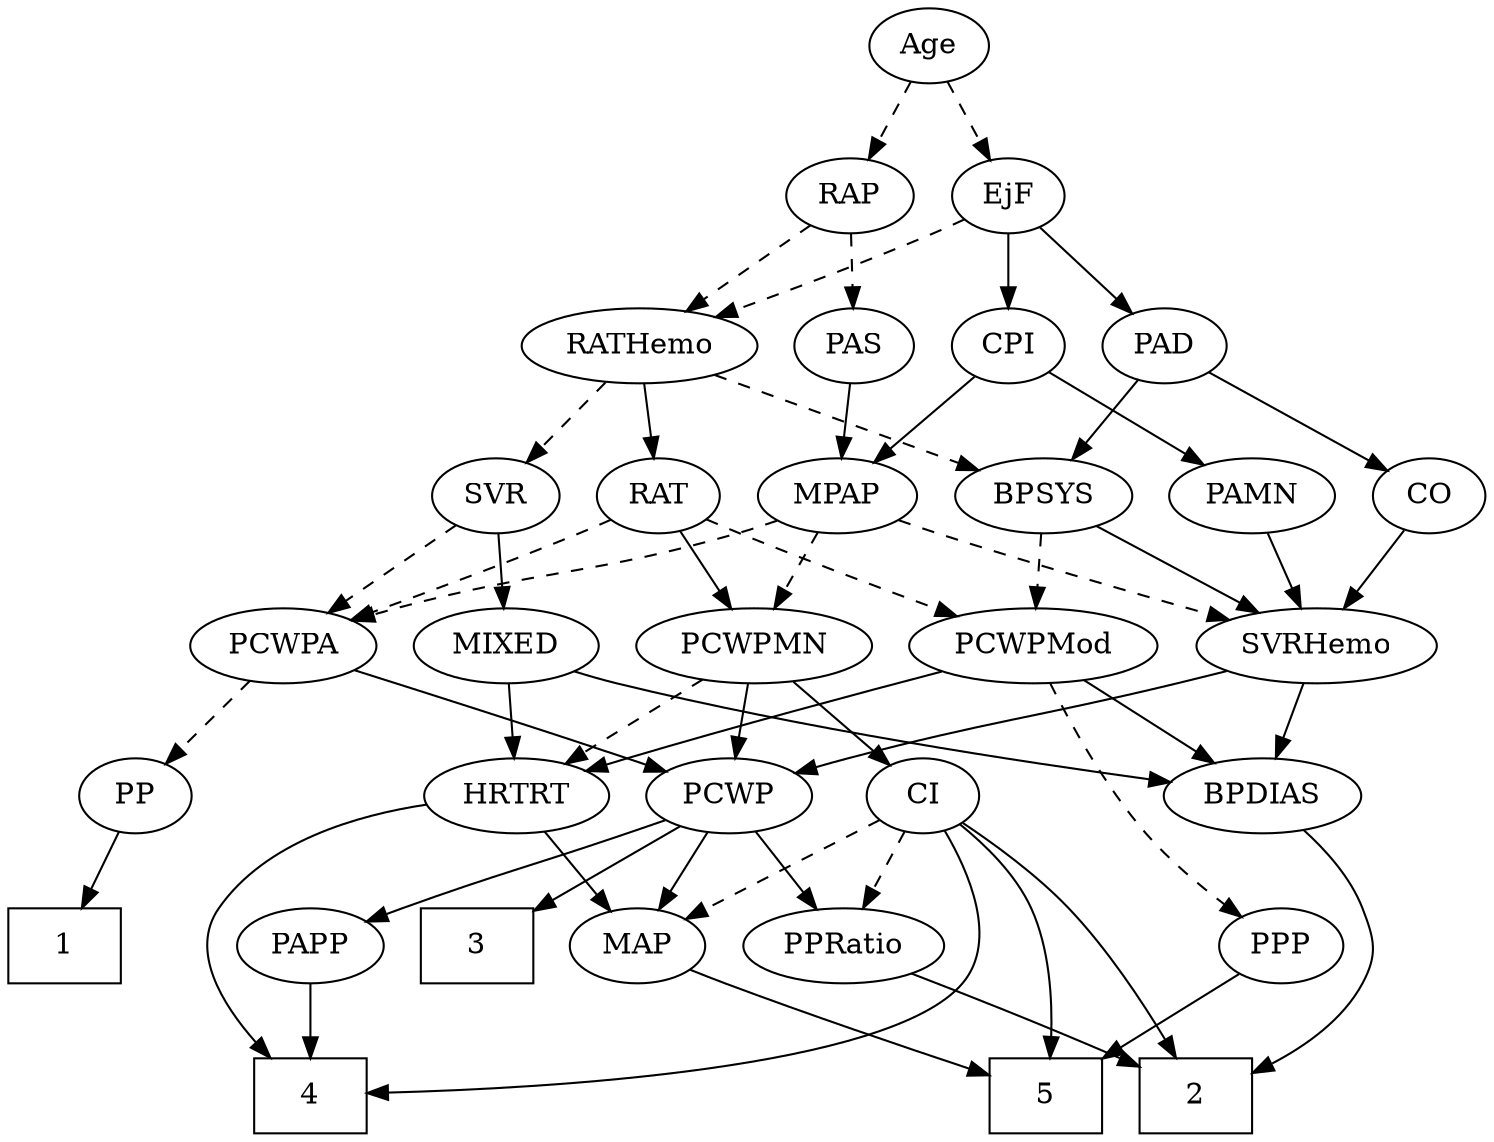 strict digraph {
	graph [bb="0,0,687,540"];
	node [label="\N"];
	1	[height=0.5,
		pos="27,90",
		shape=box,
		width=0.75];
	2	[height=0.5,
		pos="389,18",
		shape=box,
		width=0.75];
	3	[height=0.5,
		pos="181,90",
		shape=box,
		width=0.75];
	4	[height=0.5,
		pos="317,18",
		shape=box,
		width=0.75];
	5	[height=0.5,
		pos="566,18",
		shape=box,
		width=0.75];
	Age	[height=0.5,
		pos="412,522",
		width=0.75];
	EjF	[height=0.5,
		pos="449,450",
		width=0.75];
	Age -> EjF	[pos="e,440.46,467.15 420.58,504.76 425.06,496.28 430.65,485.71 435.68,476.2",
		style=dashed];
	RAP	[height=0.5,
		pos="376,450",
		width=0.77632];
	Age -> RAP	[pos="e,384.55,467.63 403.65,504.76 399.35,496.4 394.01,486.02 389.17,476.61",
		style=dashed];
	PAD	[height=0.5,
		pos="545,378",
		width=0.79437];
	EjF -> PAD	[pos="e,526.85,392.23 466.61,436.16 481.17,425.54 502.08,410.29 518.64,398.22",
		style=solid];
	RATHemo	[height=0.5,
		pos="449,378",
		width=1.3721];
	EjF -> RATHemo	[pos="e,449,396.1 449,431.7 449,423.98 449,414.71 449,406.11",
		style=dashed];
	CPI	[height=0.5,
		pos="355,378",
		width=0.75];
	EjF -> CPI	[pos="e,372.28,391.87 431.32,435.83 417.05,425.21 396.78,410.11 380.71,398.15",
		style=solid];
	PAS	[height=0.5,
		pos="256,378",
		width=0.75];
	RAP -> PAS	[pos="e,275.75,390.52 355.91,437.28 336.42,425.91 306.62,408.53 284.64,395.71",
		style=dashed];
	RAP -> RATHemo	[pos="e,432.37,394.95 391.13,434.5 400.9,425.13 413.83,412.73 424.98,402.03",
		style=dashed];
	MIXED	[height=0.5,
		pos="407,234",
		width=1.1193];
	BPDIAS	[height=0.5,
		pos="529,162",
		width=1.1735];
	MIXED -> BPDIAS	[pos="e,504.83,176.87 430.81,219.34 449.42,208.66 475.49,193.71 496.09,181.89",
		style=solid];
	HRTRT	[height=0.5,
		pos="429,162",
		width=1.1013];
	MIXED -> HRTRT	[pos="e,423.57,180.28 412.33,216.05 414.78,208.26 417.74,198.82 420.49,190.08",
		style=solid];
	MPAP	[height=0.5,
		pos="216,306",
		width=0.97491];
	PCWPA	[height=0.5,
		pos="189,234",
		width=1.1555];
	MPAP -> PCWPA	[pos="e,195.48,251.79 209.46,288.05 206.38,280.06 202.63,270.33 199.18,261.4",
		style=dashed];
	PCWPMN	[height=0.5,
		pos="299,234",
		width=1.3902];
	MPAP -> PCWPMN	[pos="e,280.27,250.8 233.6,290.15 244.84,280.67 259.64,268.2 272.31,257.51",
		style=dashed];
	SVRHemo	[height=0.5,
		pos="515,234",
		width=1.3902];
	MPAP -> SVRHemo	[pos="e,478.01,246.26 242.25,293.94 248.03,291.76 254.17,289.65 260,288 345.24,263.93 369.79,272.29 456,252 460.03,251.05 464.19,250 468.35,\
248.9",
		style=dashed];
	BPSYS	[height=0.5,
		pos="616,306",
		width=1.0471];
	PCWPMod	[height=0.5,
		pos="635,234",
		width=1.4443];
	BPSYS -> PCWPMod	[pos="e,630.31,252.28 620.6,288.05 622.71,280.26 625.28,270.82 627.65,262.08",
		style=dashed];
	BPSYS -> SVRHemo	[pos="e,537.16,250.36 595.56,290.83 581.26,280.92 561.91,267.51 545.75,256.31",
		style=solid];
	PAD -> BPSYS	[pos="e,600.32,322.46 559.71,362.5 569.35,353 582.14,340.38 593.09,329.58",
		style=solid];
	CO	[height=0.5,
		pos="533,306",
		width=0.75];
	PAD -> CO	[pos="e,535.96,324.28 542.1,360.05 540.77,352.35 539.18,343.03 537.69,334.36",
		style=solid];
	CO -> SVRHemo	[pos="e,519.44,252.28 528.64,288.05 526.64,280.26 524.21,270.82 521.96,262.08",
		style=solid];
	PAS -> MPAP	[pos="e,225.5,323.63 246.72,360.76 241.95,352.4 236.01,342.02 230.63,332.61",
		style=solid];
	PAMN	[height=0.5,
		pos="379,306",
		width=1.011];
	PAMN -> SVRHemo	[pos="e,487.62,249.09 403.31,292.49 424.22,281.72 454.69,266.04 478.52,253.78",
		style=solid];
	RATHemo -> BPSYS	[pos="e,588.6,318.48 480.41,363.83 508.42,352.09 549.46,334.89 579.04,322.49",
		style=dashed];
	RAT	[height=0.5,
		pos="461,306",
		width=0.75827];
	RATHemo -> RAT	[pos="e,458.07,324.1 451.97,359.7 453.29,351.98 454.88,342.71 456.35,334.11",
		style=solid];
	SVR	[height=0.5,
		pos="297,306",
		width=0.77632];
	RATHemo -> SVR	[pos="e,319.31,317.27 419.69,363.5 393.57,351.47 355.43,333.91 328.63,321.56",
		style=dashed];
	CPI -> MPAP	[pos="e,240.23,319.2 334.19,366.52 311.8,355.24 275.85,337.14 249.47,323.86",
		style=solid];
	CPI -> PAMN	[pos="e,373.24,323.79 360.81,360.05 363.55,352.06 366.89,342.33 369.95,333.4",
		style=solid];
	RAT -> PCWPMod	[pos="e,600.4,247.47 482.58,294.49 487.3,292.28 492.3,290.01 497,288 528,274.75 563.52,261.14 590.77,251.03",
		style=dashed];
	RAT -> PCWPA	[pos="e,220.1,246.07 439.82,294.23 434.73,291.93 429.25,289.69 424,288 344.69,262.43 320.58,273.22 240,252 236.65,251.12 233.2,250.13 \
229.75,249.1",
		style=dashed];
	RAT -> PCWPMN	[pos="e,330.45,248.03 439.14,294.82 434.17,292.55 428.91,290.17 424,288 396.02,275.64 364.28,262.19 339.79,251.94",
		style=solid];
	SVR -> MIXED	[pos="e,384.65,249.22 316.16,292.81 332.71,282.28 356.92,266.87 376.19,254.61",
		style=solid];
	SVR -> PCWPA	[pos="e,211.22,249.4 277.94,292.65 261.84,282.21 238.47,267.07 219.73,254.92",
		style=dashed];
	PCWPMod -> BPDIAS	[pos="e,550.87,177.44 612,217.81 596.55,207.61 576.02,194.05 559.25,182.98",
		style=solid];
	PPP	[height=0.5,
		pos="629,90",
		width=0.75];
	PCWPMod -> PPP	[pos="e,629.73,108.19 634.28,215.87 633.25,191.67 631.38,147.21 630.16,118.39",
		style=dashed];
	PCWPMod -> HRTRT	[pos="e,459.57,173.65 598.8,220.88 566.96,210.19 519.37,194.16 478,180 475.11,179.01 472.13,177.99 469.13,176.95",
		style=solid];
	PP	[height=0.5,
		pos="180,162",
		width=0.75];
	PCWPA -> PP	[pos="e,182.2,180.1 186.78,215.7 185.78,207.98 184.59,198.71 183.49,190.11",
		style=dashed];
	PCWP	[height=0.5,
		pos="264,162",
		width=0.97491];
	PCWPA -> PCWP	[pos="e,247.92,178.01 205.64,217.46 215.88,207.91 229.16,195.51 240.47,184.96",
		style=solid];
	PCWPMN -> PCWP	[pos="e,272.39,179.79 290.53,216.05 286.44,207.89 281.46,197.91 276.91,188.82",
		style=solid];
	CI	[height=0.5,
		pos="344,162",
		width=0.75];
	PCWPMN -> CI	[pos="e,333.72,178.99 309.66,216.41 315.18,207.83 322.02,197.19 328.14,187.67",
		style=solid];
	PCWPMN -> HRTRT	[pos="e,404.18,176.37 325.62,218.67 345.77,207.82 373.59,192.84 395.29,181.15",
		style=dashed];
	SVRHemo -> BPDIAS	[pos="e,525.58,180.1 518.46,215.7 520,207.98 521.86,198.71 523.58,190.11",
		style=solid];
	SVRHemo -> PCWP	[pos="e,290.8,173.99 477.61,221.97 470.45,219.93 463.01,217.86 456,216 390.57,198.62 372.6,200.24 308,180 305.45,179.2 302.84,178.33 300.22,\
177.42",
		style=solid];
	BPDIAS -> 2	[pos="e,416.43,28.125 524.74,144.06 519.13,124.63 507.6,92.805 488,72 470.92,53.868 446.23,40.633 425.78,31.924",
		style=solid];
	MAP	[height=0.5,
		pos="431,90",
		width=0.84854];
	MAP -> 5	[pos="e,538.54,33.239 453.29,77.441 474.01,66.698 505.25,50.502 529.58,37.882",
		style=solid];
	PP -> 1	[pos="e,54.105,103.86 157.96,151.14 136.15,141.36 101.61,125.79 63.369,108.14",
		style=solid];
	PPP -> 5	[pos="e,581.34,36.04 615.64,74.155 607.64,65.264 597.27,53.742 588.08,43.529",
		style=solid];
	PPRatio	[height=0.5,
		pos="266,90",
		width=1.1013];
	PPRatio -> 2	[pos="e,361.93,34.405 289.72,75.503 307.72,65.259 332.77,51.003 353.2,39.374",
		style=solid];
	PCWP -> 3	[pos="e,201.2,108.04 246.4,146.15 235.55,137 221.39,125.06 209.02,114.63",
		style=solid];
	PCWP -> MAP	[pos="e,406.83,101.13 290.46,149.91 319.47,137.75 366.06,118.22 397.57,105.01",
		style=solid];
	PCWP -> PPRatio	[pos="e,265.51,108.1 264.49,143.7 264.71,135.98 264.98,126.71 265.23,118.11",
		style=solid];
	PAPP	[height=0.5,
		pos="104,90",
		width=0.88464];
	PCWP -> PAPP	[pos="e,128.48,101.71 237.94,149.6 210.61,137.64 167.57,118.81 137.68,105.74",
		style=solid];
	CI -> 2	[pos="e,383.53,36.268 349.34,144.15 357.01,119.94 371.24,75.054 380.4,46.133",
		style=solid];
	CI -> 4	[pos="e,320.27,36.189 340.74,143.87 336.14,119.67 327.69,75.211 322.21,46.393",
		style=solid];
	CI -> 5	[pos="e,551.41,36.116 365.22,150.7 370.05,148.44 375.18,146.09 380,144 419.91,126.7 434.26,131.28 471,108 499.19,90.14 526.46,63.274 544.5,\
43.733",
		style=solid];
	CI -> MAP	[pos="e,413.68,104.93 360.77,147.5 373.49,137.27 391.17,123.04 405.62,111.42",
		style=dashed];
	CI -> PPRatio	[pos="e,283.28,106.51 328.59,147.17 317.88,137.56 303.37,124.54 291.02,113.46",
		style=dashed];
	PAPP -> 4	[pos="e,289.93,26.487 128.57,78.372 133.95,76.17 139.64,73.934 145,72 191.02,55.412 245.07,39.292 280.13,29.271",
		style=solid];
	HRTRT -> 4	[pos="e,344.34,32.411 445.89,145.52 464.09,126.93 488.28,95.343 471,72 440.16,30.343 407.89,52.93 353.93,35.803",
		style=solid];
	HRTRT -> MAP	[pos="e,430.51,108.1 429.49,143.7 429.71,135.98 429.98,126.71 430.23,118.11",
		style=solid];
}
